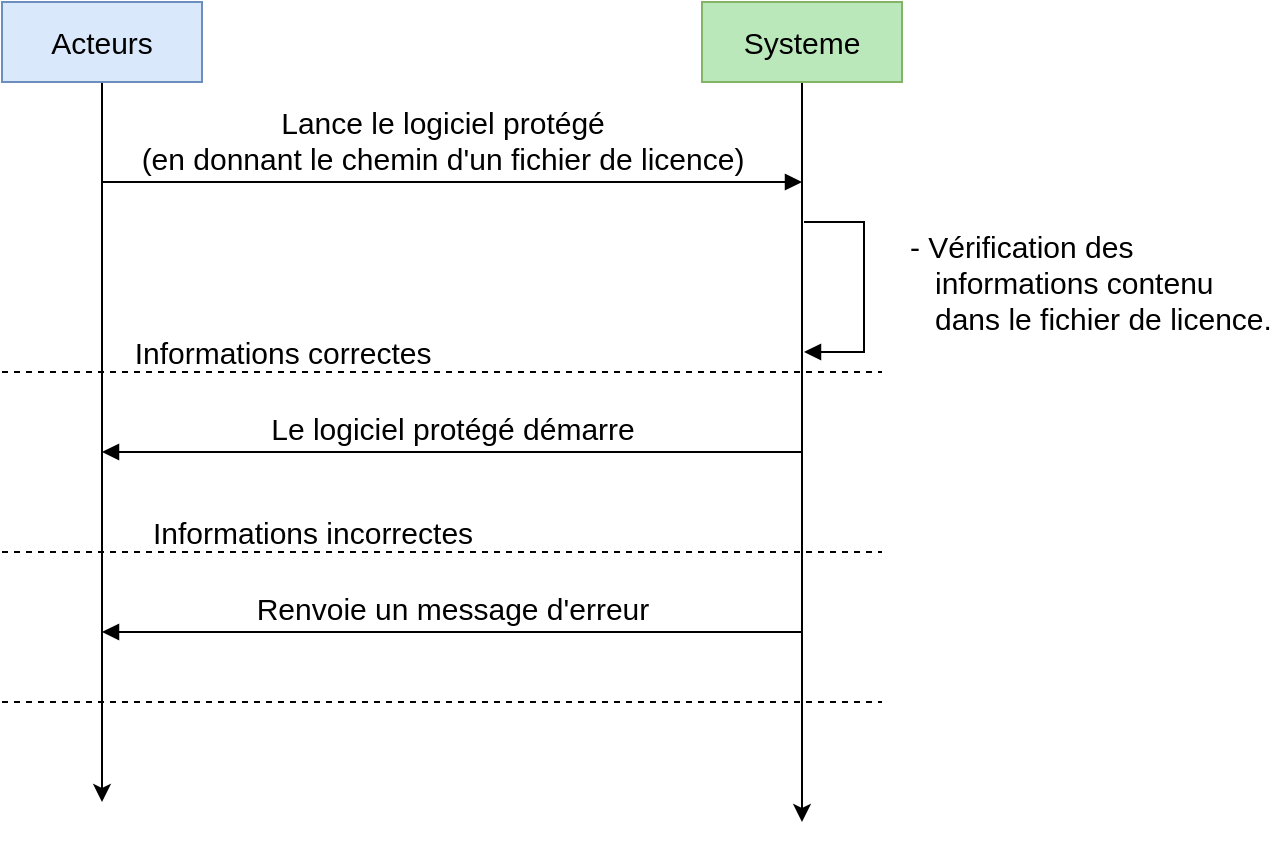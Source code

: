<mxfile version="15.9.4" type="device"><diagram id="G6m9WQ1rH_buztS3f3Bx" name="Page-1"><mxGraphModel dx="1369" dy="796" grid="1" gridSize="10" guides="1" tooltips="1" connect="1" arrows="1" fold="1" page="1" pageScale="1" pageWidth="850" pageHeight="1100" math="0" shadow="0"><root><mxCell id="0"/><mxCell id="1" parent="0"/><mxCell id="XySi1fCvzH4uS3HskPns-1" value="Lance le logiciel protégé &lt;br&gt;(en donnant le chemin d'un fichier de licence)" style="html=1;verticalAlign=bottom;endArrow=block;fontSize=15;shadow=0;rounded=0;" edge="1" parent="1"><mxGeometry x="10" y="-530" width="80" as="geometry"><mxPoint x="250" y="130" as="sourcePoint"/><mxPoint x="600" y="130" as="targetPoint"/><mxPoint x="-5" as="offset"/></mxGeometry></mxCell><mxCell id="XySi1fCvzH4uS3HskPns-2" style="edgeStyle=orthogonalEdgeStyle;orthogonalLoop=1;jettySize=auto;html=1;shadow=0;fontSize=15;rounded=0;" edge="1" parent="1" source="XySi1fCvzH4uS3HskPns-3"><mxGeometry relative="1" as="geometry"><mxPoint x="250" y="440" as="targetPoint"/></mxGeometry></mxCell><mxCell id="XySi1fCvzH4uS3HskPns-3" value="Acteurs" style="whiteSpace=wrap;html=1;shadow=0;fontSize=15;fillColor=#dae8fc;strokeColor=#6c8ebf;rounded=0;" vertex="1" parent="1"><mxGeometry x="200" y="40" width="100" height="40" as="geometry"/></mxCell><mxCell id="XySi1fCvzH4uS3HskPns-4" value="- Vérification des &lt;br&gt;&lt;div&gt;&amp;nbsp;&amp;nbsp; informations contenu&lt;br&gt;&amp;nbsp;&amp;nbsp; dans le fichier de licence.&lt;br&gt;&lt;/div&gt;" style="edgeStyle=orthogonalEdgeStyle;html=1;align=left;spacingLeft=2;endArrow=block;fontSize=15;shadow=0;rounded=0;" edge="1" parent="1"><mxGeometry x="-0.04" y="19" relative="1" as="geometry"><mxPoint x="601" y="150" as="sourcePoint"/><Array as="points"><mxPoint x="631" y="150"/><mxPoint x="631" y="215"/><mxPoint x="601" y="215"/></Array><mxPoint x="601" y="215" as="targetPoint"/><mxPoint as="offset"/></mxGeometry></mxCell><mxCell id="XySi1fCvzH4uS3HskPns-5" style="edgeStyle=orthogonalEdgeStyle;orthogonalLoop=1;jettySize=auto;html=1;shadow=0;fontSize=15;rounded=0;" edge="1" parent="1" source="XySi1fCvzH4uS3HskPns-6"><mxGeometry relative="1" as="geometry"><mxPoint x="600" y="450" as="targetPoint"/><Array as="points"><mxPoint x="600" y="440"/></Array></mxGeometry></mxCell><mxCell id="XySi1fCvzH4uS3HskPns-6" value="Systeme" style="whiteSpace=wrap;html=1;shadow=0;fontSize=15;fillColor=#BBE8BA;strokeColor=#82b366;rounded=0;" vertex="1" parent="1"><mxGeometry x="550" y="40" width="100" height="40" as="geometry"/></mxCell><mxCell id="XySi1fCvzH4uS3HskPns-7" value="" style="endArrow=none;dashed=1;html=1;shadow=0;fontSize=15;rounded=0;" edge="1" parent="1"><mxGeometry x="200" y="370" width="50" height="50" as="geometry"><mxPoint x="200" y="390" as="sourcePoint"/><mxPoint x="640" y="390" as="targetPoint"/></mxGeometry></mxCell><mxCell id="XySi1fCvzH4uS3HskPns-8" value="" style="group;rounded=0;fontSize=15;" vertex="1" connectable="0" parent="1"><mxGeometry x="200" y="205" width="440" height="20" as="geometry"/></mxCell><mxCell id="XySi1fCvzH4uS3HskPns-9" value="" style="endArrow=none;dashed=1;html=1;shadow=0;fontSize=15;rounded=0;" edge="1" parent="XySi1fCvzH4uS3HskPns-8"><mxGeometry width="50" height="50" relative="1" as="geometry"><mxPoint y="20" as="sourcePoint"/><mxPoint x="440" y="20" as="targetPoint"/></mxGeometry></mxCell><mxCell id="XySi1fCvzH4uS3HskPns-10" value="Informations correctes" style="text;html=1;align=center;verticalAlign=middle;resizable=0;points=[];autosize=1;strokeColor=none;fillColor=none;fontSize=15;rounded=0;" vertex="1" parent="XySi1fCvzH4uS3HskPns-8"><mxGeometry x="65" width="150" height="20" as="geometry"/></mxCell><mxCell id="XySi1fCvzH4uS3HskPns-11" value="Le logiciel protégé démarre" style="html=1;verticalAlign=bottom;endArrow=block;shadow=0;fontSize=15;rounded=0;" edge="1" parent="1"><mxGeometry width="80" relative="1" as="geometry"><mxPoint x="600" y="265" as="sourcePoint"/><mxPoint x="250" y="265" as="targetPoint"/></mxGeometry></mxCell><mxCell id="XySi1fCvzH4uS3HskPns-12" value="" style="endArrow=none;dashed=1;html=1;shadow=0;fontSize=15;rounded=0;" edge="1" parent="1"><mxGeometry x="200" y="295" width="50" height="50" as="geometry"><mxPoint x="200" y="315" as="sourcePoint"/><mxPoint x="640" y="315" as="targetPoint"/></mxGeometry></mxCell><mxCell id="XySi1fCvzH4uS3HskPns-13" value="Informations incorrectes" style="text;html=1;align=center;verticalAlign=middle;resizable=0;points=[];autosize=1;strokeColor=none;fillColor=none;fontSize=15;rounded=0;" vertex="1" parent="1"><mxGeometry x="275" y="295" width="160" height="20" as="geometry"/></mxCell><mxCell id="XySi1fCvzH4uS3HskPns-14" value="Renvoie un message d'erreur " style="html=1;verticalAlign=bottom;endArrow=block;shadow=0;fontSize=15;rounded=0;" edge="1" parent="1"><mxGeometry width="80" relative="1" as="geometry"><mxPoint x="600" y="355" as="sourcePoint"/><mxPoint x="250" y="355" as="targetPoint"/></mxGeometry></mxCell></root></mxGraphModel></diagram></mxfile>